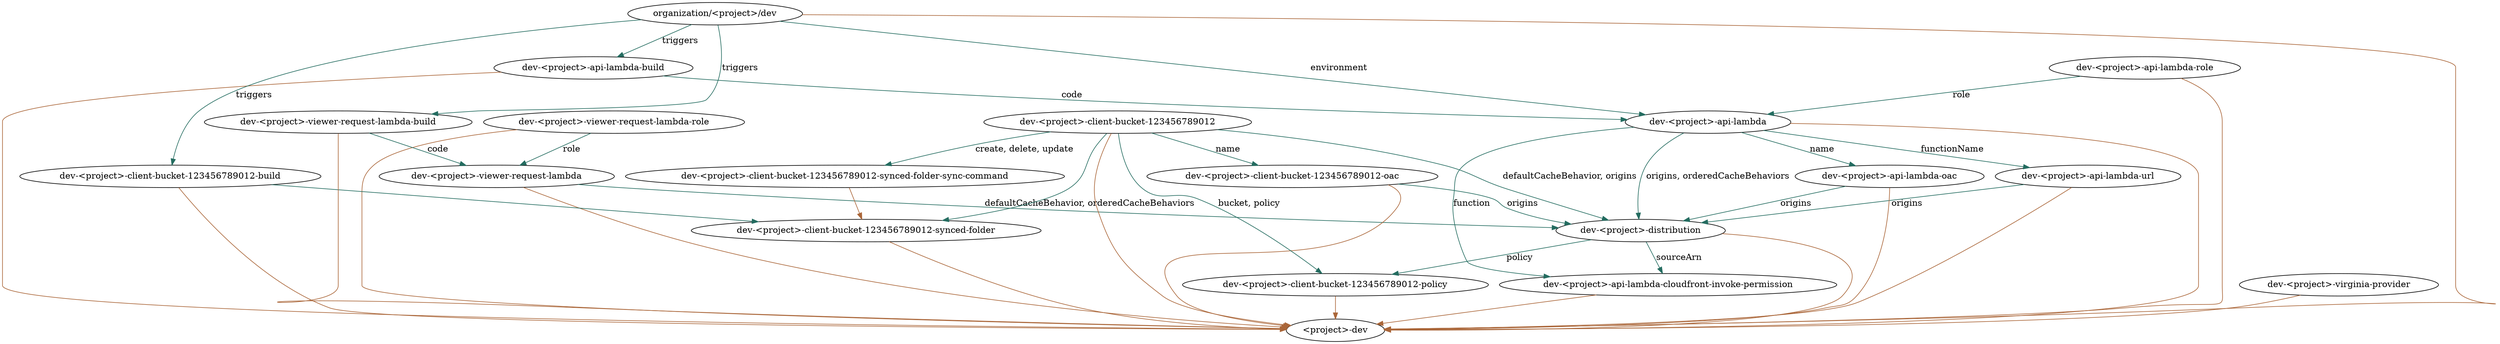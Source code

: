 strict digraph {
    Resource0 [label="dev-<project>-distribution"];
    Resource0 -> Resource1 [color = "#246C60", label = "policy"];
    Resource0 -> Resource2 [color = "#AA6639"];
    Resource0 -> Resource3 [color = "#246C60", label = "sourceArn"];
    Resource3 [label="dev-<project>-api-lambda-cloudfront-invoke-permission"];
    Resource3 -> Resource2 [color = "#AA6639"];
    Resource2 [label="<project>-dev"];
    Resource5 [label="dev-<project>-viewer-request-lambda-role"];
    Resource5 -> Resource6 [color = "#246C60", label = "role"];
    Resource5 -> Resource2 [color = "#AA6639"];
    Resource7 [label="dev-<project>-api-lambda-build"];
    Resource7 -> Resource2 [color = "#AA6639"];
    Resource7 -> Resource8 [color = "#246C60", label = "code"];
    Resource9 [label="dev-<project>-client-bucket-123456789012-build"];
    Resource9 -> Resource2 [color = "#AA6639"];
    Resource9 -> Resource10 [color = "#246C60"];
    Resource11 [label="dev-<project>-api-lambda-url"];
    Resource11 -> Resource2 [color = "#AA6639"];
    Resource11 -> Resource0 [color = "#246C60", label = "origins"];
    Resource13 [label="dev-<project>-client-bucket-123456789012-synced-folder-sync-command"];
    Resource13 -> Resource10 [color = "#AA6639"];
    Resource14 [label="dev-<project>-viewer-request-lambda-build"];
    Resource14 -> Resource2 [color = "#AA6639"];
    Resource14 -> Resource6 [color = "#246C60", label = "code"];
    Resource15 [label="dev-<project>-client-bucket-123456789012-oac"];
    Resource15 -> Resource2 [color = "#AA6639"];
    Resource15 -> Resource0 [color = "#246C60", label = "origins"];
    Resource6 [label="dev-<project>-viewer-request-lambda"];
    Resource6 -> Resource2 [color = "#AA6639"];
    Resource6 -> Resource0 [color = "#246C60", label = "defaultCacheBehavior, orderedCacheBehaviors"];
    Resource16 [label="organization/<project>/dev"];
    Resource16 -> Resource7 [color = "#246C60", label = "triggers"];
    Resource16 -> Resource9 [color = "#246C60", label = "triggers"];
    Resource16 -> Resource14 [color = "#246C60", label = "triggers"];
    Resource16 -> Resource2 [color = "#AA6639"];
    Resource16 -> Resource8 [color = "#246C60", label = "environment"];
    Resource17 [label="dev-<project>-api-lambda-role"];
    Resource17 -> Resource2 [color = "#AA6639"];
    Resource17 -> Resource8 [color = "#246C60", label = "role"];
    Resource8 [label="dev-<project>-api-lambda"];
    Resource8 -> Resource11 [color = "#246C60", label = "functionName"];
    Resource8 -> Resource2 [color = "#AA6639"];
    Resource8 -> Resource18 [color = "#246C60", label = "name"];
    Resource8 -> Resource0 [color = "#246C60", label = "origins, orderedCacheBehaviors"];
    Resource8 -> Resource3 [color = "#246C60", label = "function"];
    Resource18 [label="dev-<project>-api-lambda-oac"];
    Resource18 -> Resource2 [color = "#AA6639"];
    Resource18 -> Resource0 [color = "#246C60", label = "origins"];
    Resource10 [label="dev-<project>-client-bucket-123456789012-synced-folder"];
    Resource10 -> Resource2 [color = "#AA6639"];
    Resource1 [label="dev-<project>-client-bucket-123456789012-policy"];
    Resource1 -> Resource2 [color = "#AA6639"];
    Resource20 [label="dev-<project>-virginia-provider"];
    Resource20 -> Resource2 [color = "#AA6639"];
    Resource22 [label="dev-<project>-client-bucket-123456789012"];
    Resource22 -> Resource13 [color = "#246C60", label = "create, delete, update"];
    Resource22 -> Resource15 [color = "#246C60", label = "name"];
    Resource22 -> Resource10 [color = "#246C60"];
    Resource22 -> Resource1 [color = "#246C60", label = "bucket, policy"];
    Resource22 -> Resource2 [color = "#AA6639"];
    Resource22 -> Resource0 [color = "#246C60", label = "defaultCacheBehavior, origins"];
}

